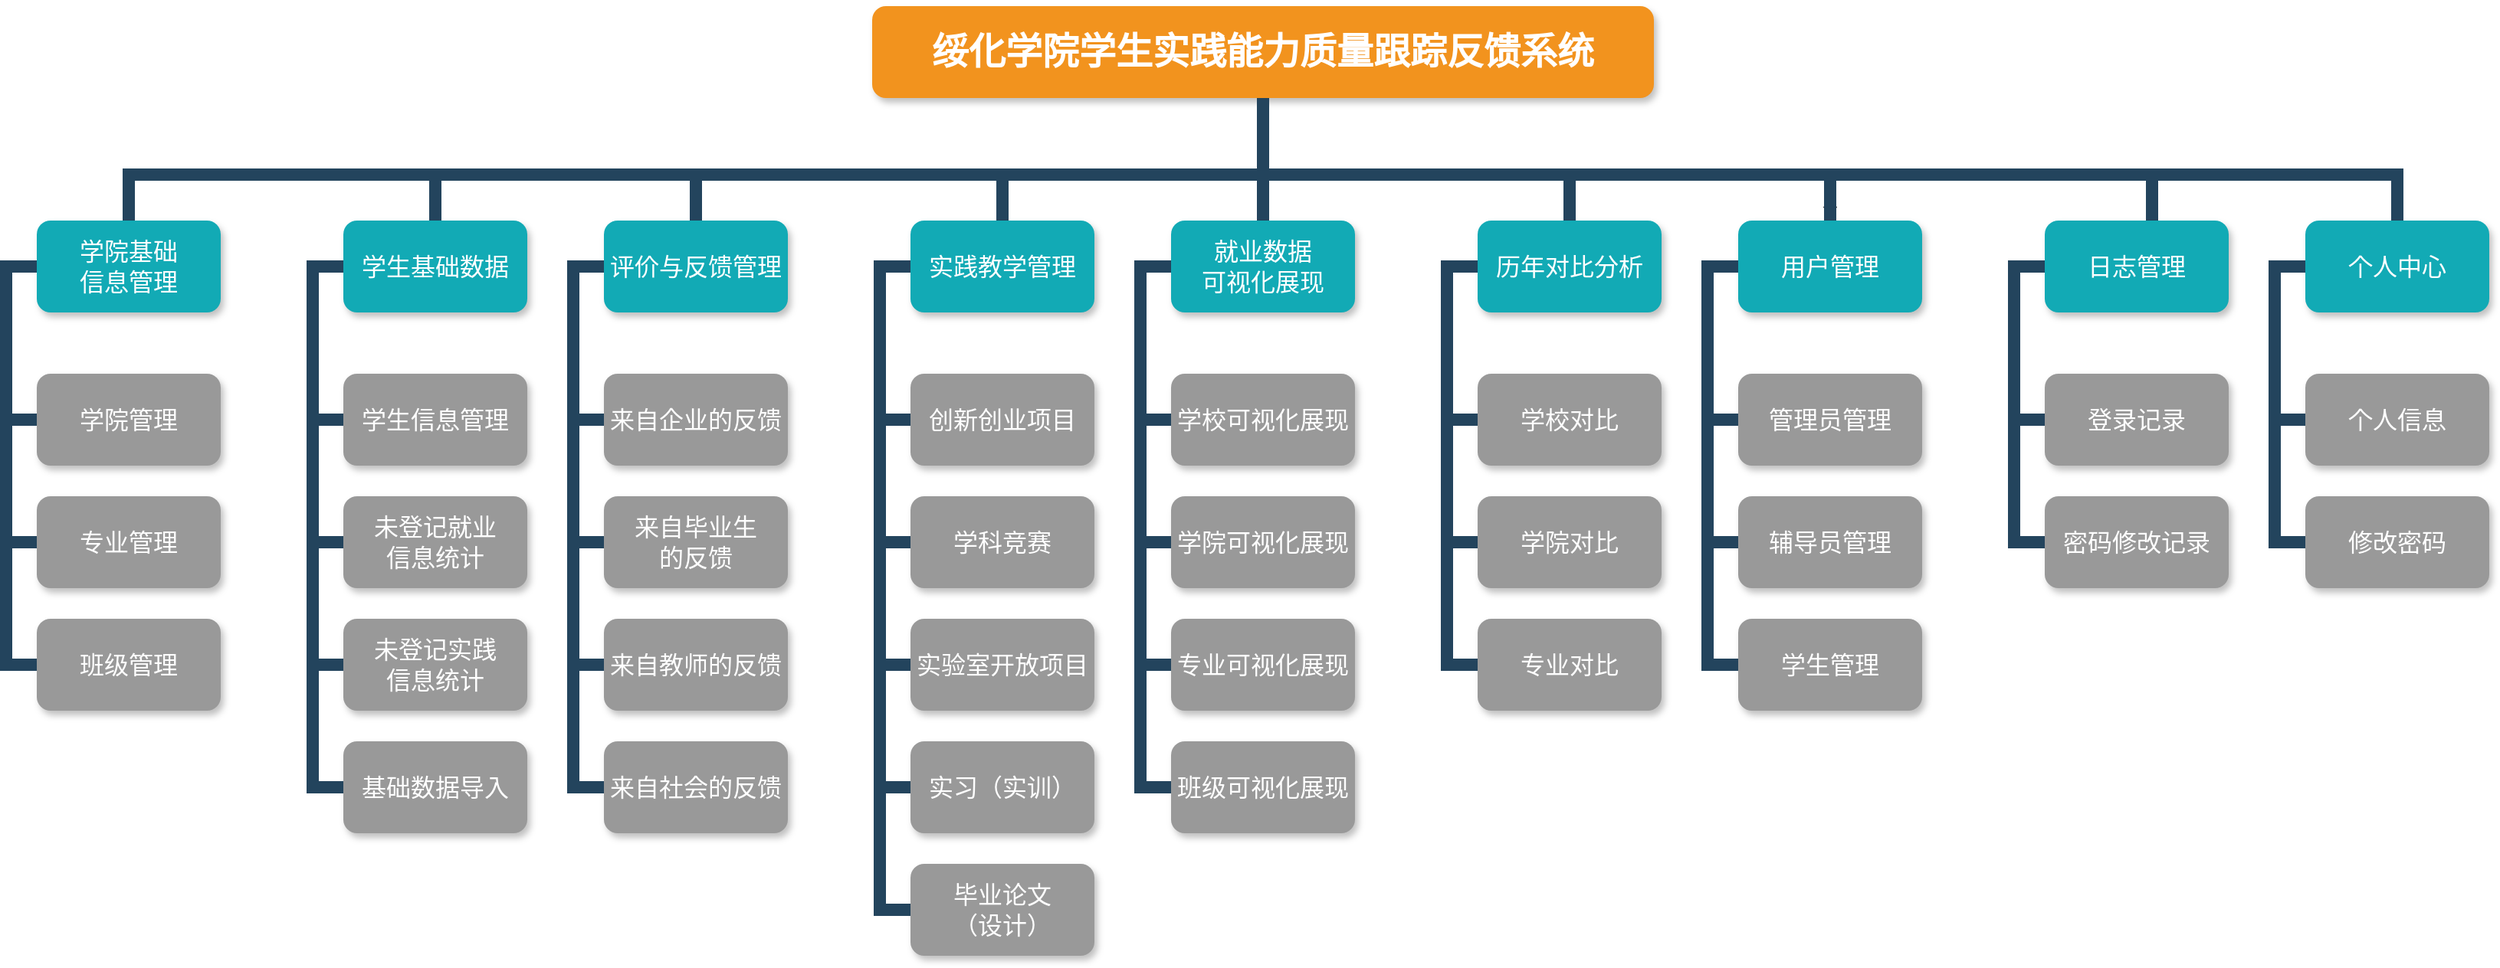 <mxfile version="13.10.0" type="github">
  <diagram name="Page-1" id="64c3da0e-402f-94eb-ee01-a36477274f13">
    <mxGraphModel dx="2031" dy="1007" grid="1" gridSize="10" guides="1" tooltips="1" connect="1" arrows="1" fold="1" page="1" pageScale="1" pageWidth="1169" pageHeight="826" background="#ffffff" math="0" shadow="0">
      <root>
        <mxCell id="0" />
        <mxCell id="1" parent="0" />
        <mxCell id="2" value="绥化学院学生实践能力质量跟踪反馈系统" style="whiteSpace=wrap;rounded=1;shadow=1;strokeColor=none;fontColor=#FFFFFF;fontStyle=1;fontSize=24;fillColor=#F2931E;" parent="1" vertex="1">
          <mxGeometry x="985" y="120" width="510" height="60" as="geometry" />
        </mxCell>
        <mxCell id="10" value="学院基础&#xa;信息管理" style="whiteSpace=wrap;rounded=1;fillColor=#12AAB5;strokeColor=none;shadow=1;fontColor=#FFFFFF;fontSize=16;fontStyle=0" parent="1" vertex="1">
          <mxGeometry x="440" y="260.0" width="120" height="60" as="geometry" />
        </mxCell>
        <mxCell id="12" value="学生基础数据" style="whiteSpace=wrap;rounded=1;fillColor=#12AAB5;strokeColor=none;shadow=1;fontColor=#FFFFFF;fontSize=16;fontStyle=0" parent="1" vertex="1">
          <mxGeometry x="640" y="260.0" width="120" height="60" as="geometry" />
        </mxCell>
        <mxCell id="23" value="学院管理" style="whiteSpace=wrap;rounded=1;fillColor=#999999;strokeColor=none;shadow=1;fontColor=#FFFFFF;fontStyle=0;fontSize=16;" parent="1" vertex="1">
          <mxGeometry x="440.0" y="360.0" width="120" height="60" as="geometry" />
        </mxCell>
        <mxCell id="24" value="专业管理" style="whiteSpace=wrap;rounded=1;fillColor=#999999;strokeColor=none;shadow=1;fontColor=#FFFFFF;fontStyle=0;fontSize=16;" parent="1" vertex="1">
          <mxGeometry x="440.0" y="440.0" width="120" height="60" as="geometry" />
        </mxCell>
        <mxCell id="25" value="班级管理" style="whiteSpace=wrap;rounded=1;fillColor=#999999;strokeColor=none;shadow=1;fontColor=#FFFFFF;fontStyle=0;fontSize=16;" parent="1" vertex="1">
          <mxGeometry x="440.0" y="520.0" width="120" height="60" as="geometry" />
        </mxCell>
        <mxCell id="38" value="学生信息管理" style="whiteSpace=wrap;rounded=1;fillColor=#999999;strokeColor=none;shadow=1;fontColor=#FFFFFF;fontStyle=0;fontSize=16;" parent="1" vertex="1">
          <mxGeometry x="640.0" y="360.0" width="120" height="60" as="geometry" />
        </mxCell>
        <mxCell id="39" value="未登记就业&#xa;信息统计" style="whiteSpace=wrap;rounded=1;fillColor=#999999;strokeColor=none;shadow=1;fontColor=#FFFFFF;fontStyle=0;fontSize=16;" parent="1" vertex="1">
          <mxGeometry x="640.0" y="440.0" width="120" height="60" as="geometry" />
        </mxCell>
        <mxCell id="40" value="未登记实践&#xa;信息统计" style="whiteSpace=wrap;rounded=1;fillColor=#999999;strokeColor=none;shadow=1;fontColor=#FFFFFF;fontStyle=0;fontSize=16;" parent="1" vertex="1">
          <mxGeometry x="640.0" y="520.0" width="120" height="60" as="geometry" />
        </mxCell>
        <mxCell id="41" value="基础数据导入" style="whiteSpace=wrap;rounded=1;fillColor=#999999;strokeColor=none;shadow=1;fontColor=#FFFFFF;fontStyle=0;fontSize=16;" parent="1" vertex="1">
          <mxGeometry x="640.0" y="600.0" width="120" height="60" as="geometry" />
        </mxCell>
        <mxCell id="43" value="评价与反馈管理" style="whiteSpace=wrap;rounded=1;fillColor=#12AAB5;strokeColor=none;shadow=1;fontColor=#FFFFFF;fontSize=16;fontStyle=0" parent="1" vertex="1">
          <mxGeometry x="810.0" y="260.0" width="120" height="60" as="geometry" />
        </mxCell>
        <mxCell id="44" value="实践教学管理" style="whiteSpace=wrap;rounded=1;fillColor=#12AAB5;strokeColor=none;shadow=1;fontColor=#FFFFFF;fontSize=16;fontStyle=0" parent="1" vertex="1">
          <mxGeometry x="1010.0" y="260.0" width="120" height="60" as="geometry" />
        </mxCell>
        <mxCell id="45" value="来自企业的反馈" style="whiteSpace=wrap;rounded=1;fillColor=#999999;strokeColor=none;shadow=1;fontColor=#FFFFFF;fontStyle=0;fontSize=16;" parent="1" vertex="1">
          <mxGeometry x="810.0" y="360.0" width="120" height="60" as="geometry" />
        </mxCell>
        <mxCell id="46" value="来自毕业生&#xa;的反馈" style="whiteSpace=wrap;rounded=1;fillColor=#999999;strokeColor=none;shadow=1;fontColor=#FFFFFF;fontStyle=0;fontSize=16;" parent="1" vertex="1">
          <mxGeometry x="810.0" y="440.0" width="120" height="60" as="geometry" />
        </mxCell>
        <mxCell id="47" value="来自教师的反馈" style="whiteSpace=wrap;rounded=1;fillColor=#999999;strokeColor=none;shadow=1;fontColor=#FFFFFF;fontStyle=0;fontSize=16;" parent="1" vertex="1">
          <mxGeometry x="810.0" y="520.0" width="120" height="60" as="geometry" />
        </mxCell>
        <mxCell id="48" value="来自社会的反馈" style="whiteSpace=wrap;rounded=1;fillColor=#999999;strokeColor=none;shadow=1;fontColor=#FFFFFF;fontStyle=0;fontSize=16;" parent="1" vertex="1">
          <mxGeometry x="810" y="600.0" width="120" height="60" as="geometry" />
        </mxCell>
        <mxCell id="50" value="创新创业项目" style="whiteSpace=wrap;rounded=1;fillColor=#999999;strokeColor=none;shadow=1;fontColor=#FFFFFF;fontStyle=0;fontSize=16;" parent="1" vertex="1">
          <mxGeometry x="1010.0" y="360.0" width="120" height="60" as="geometry" />
        </mxCell>
        <mxCell id="51" value="学科竞赛" style="whiteSpace=wrap;rounded=1;fillColor=#999999;strokeColor=none;shadow=1;fontColor=#FFFFFF;fontStyle=0;fontSize=16;" parent="1" vertex="1">
          <mxGeometry x="1010.0" y="440.0" width="120" height="60" as="geometry" />
        </mxCell>
        <mxCell id="52" value="实验室开放项目" style="whiteSpace=wrap;rounded=1;fillColor=#999999;strokeColor=none;shadow=1;fontColor=#FFFFFF;fontStyle=0;fontSize=16;" parent="1" vertex="1">
          <mxGeometry x="1010.0" y="520.0" width="120" height="60" as="geometry" />
        </mxCell>
        <mxCell id="53" value="实习（实训）" style="whiteSpace=wrap;rounded=1;fillColor=#999999;strokeColor=none;shadow=1;fontColor=#FFFFFF;fontStyle=0;fontSize=16;" parent="1" vertex="1">
          <mxGeometry x="1010.0" y="600.0" width="120" height="60" as="geometry" />
        </mxCell>
        <mxCell id="54" value="毕业论文&#xa;（设计）" style="whiteSpace=wrap;rounded=1;fillColor=#999999;strokeColor=none;shadow=1;fontColor=#FFFFFF;fontStyle=0;fontSize=16;" parent="1" vertex="1">
          <mxGeometry x="1010.0" y="680.0" width="120" height="60" as="geometry" />
        </mxCell>
        <mxCell id="105" value="" style="edgeStyle=elbowEdgeStyle;elbow=horizontal;rounded=0;fontColor=#000000;endArrow=none;endFill=0;strokeWidth=8;strokeColor=#23445D;fontSize=16;fontStyle=0" parent="1" source="10" target="23" edge="1">
          <mxGeometry width="100" height="100" relative="1" as="geometry">
            <mxPoint x="380" y="440" as="sourcePoint" />
            <mxPoint x="480" y="340" as="targetPoint" />
            <Array as="points">
              <mxPoint x="420" y="340" />
            </Array>
          </mxGeometry>
        </mxCell>
        <mxCell id="106" value="" style="edgeStyle=elbowEdgeStyle;elbow=horizontal;rounded=0;fontColor=#000000;endArrow=none;endFill=0;strokeWidth=8;strokeColor=#23445D;fontSize=16;fontStyle=0" parent="1" source="10" target="24" edge="1">
          <mxGeometry width="100" height="100" relative="1" as="geometry">
            <mxPoint x="450" y="300" as="sourcePoint" />
            <mxPoint x="450" y="400" as="targetPoint" />
            <Array as="points">
              <mxPoint x="420" y="360" />
            </Array>
          </mxGeometry>
        </mxCell>
        <mxCell id="110" value="" style="edgeStyle=elbowEdgeStyle;elbow=horizontal;rounded=0;fontColor=#000000;endArrow=none;endFill=0;strokeWidth=8;strokeColor=#23445D;fontSize=16;fontStyle=0" parent="1" source="10" target="25" edge="1">
          <mxGeometry width="100" height="100" relative="1" as="geometry">
            <mxPoint x="480" y="330" as="sourcePoint" />
            <mxPoint x="480" y="430" as="targetPoint" />
            <Array as="points">
              <mxPoint x="420" y="390" />
            </Array>
          </mxGeometry>
        </mxCell>
        <mxCell id="111" value="" style="edgeStyle=elbowEdgeStyle;elbow=horizontal;rounded=0;fontColor=#000000;endArrow=none;endFill=0;strokeWidth=8;strokeColor=#23445D;fontSize=16;fontStyle=0" parent="1" target="38" edge="1">
          <mxGeometry width="100" height="100" relative="1" as="geometry">
            <mxPoint x="630" y="290.0" as="sourcePoint" />
            <mxPoint x="630" y="390.0" as="targetPoint" />
            <Array as="points">
              <mxPoint x="620" y="340" />
            </Array>
          </mxGeometry>
        </mxCell>
        <mxCell id="112" value="" style="edgeStyle=elbowEdgeStyle;elbow=horizontal;rounded=0;fontColor=#000000;endArrow=none;endFill=0;strokeWidth=8;strokeColor=#23445D;fontSize=16;fontStyle=0" parent="1" source="12" target="39" edge="1">
          <mxGeometry width="100" height="100" relative="1" as="geometry">
            <mxPoint x="630" y="290.0" as="sourcePoint" />
            <mxPoint x="630" y="470.0" as="targetPoint" />
            <Array as="points">
              <mxPoint x="620" y="380" />
            </Array>
          </mxGeometry>
        </mxCell>
        <mxCell id="114" value="" style="edgeStyle=elbowEdgeStyle;elbow=horizontal;rounded=0;fontColor=#000000;endArrow=none;endFill=0;strokeWidth=8;strokeColor=#23445D;fontSize=16;fontStyle=0" parent="1" source="12" target="41" edge="1">
          <mxGeometry width="100" height="100" relative="1" as="geometry">
            <mxPoint x="630" y="290.0" as="sourcePoint" />
            <mxPoint x="630.0" y="630.0" as="targetPoint" />
            <Array as="points">
              <mxPoint x="620" y="460" />
            </Array>
          </mxGeometry>
        </mxCell>
        <mxCell id="115" value="" style="edgeStyle=elbowEdgeStyle;elbow=horizontal;rounded=0;fontColor=#000000;endArrow=none;endFill=0;strokeWidth=8;strokeColor=#23445D;fontSize=16;fontStyle=0" parent="1" source="12" target="40" edge="1">
          <mxGeometry width="100" height="100" relative="1" as="geometry">
            <mxPoint x="630" y="290.0" as="sourcePoint" />
            <mxPoint x="630" y="550.0" as="targetPoint" />
            <Array as="points">
              <mxPoint x="620" y="420" />
            </Array>
          </mxGeometry>
        </mxCell>
        <mxCell id="118" value="" style="edgeStyle=elbowEdgeStyle;elbow=horizontal;rounded=0;fontColor=#000000;endArrow=none;endFill=0;strokeWidth=8;strokeColor=#23445D;fontSize=16;fontStyle=0" parent="1" source="43" target="45" edge="1">
          <mxGeometry width="100" height="100" relative="1" as="geometry">
            <mxPoint x="790" y="290.0" as="sourcePoint" />
            <mxPoint x="800.0" y="390" as="targetPoint" />
            <Array as="points">
              <mxPoint x="790" y="340" />
            </Array>
          </mxGeometry>
        </mxCell>
        <mxCell id="119" value="" style="edgeStyle=elbowEdgeStyle;elbow=horizontal;rounded=0;fontColor=#000000;endArrow=none;endFill=0;strokeWidth=8;strokeColor=#23445D;fontSize=16;fontStyle=0" parent="1" source="43" target="46" edge="1">
          <mxGeometry width="100" height="100" relative="1" as="geometry">
            <mxPoint x="800" y="290" as="sourcePoint" />
            <mxPoint x="800.0" y="470" as="targetPoint" />
            <Array as="points">
              <mxPoint x="790" y="380" />
            </Array>
          </mxGeometry>
        </mxCell>
        <mxCell id="121" value="" style="edgeStyle=elbowEdgeStyle;elbow=horizontal;rounded=0;fontColor=#000000;endArrow=none;endFill=0;strokeWidth=8;strokeColor=#23445D;fontSize=16;fontStyle=0" parent="1" source="43" target="48" edge="1">
          <mxGeometry width="100" height="100" relative="1" as="geometry">
            <mxPoint x="800" y="290" as="sourcePoint" />
            <mxPoint x="800" y="630" as="targetPoint" />
            <Array as="points">
              <mxPoint x="790" y="460" />
            </Array>
          </mxGeometry>
        </mxCell>
        <mxCell id="122" value="" style="edgeStyle=elbowEdgeStyle;elbow=horizontal;rounded=0;fontColor=#000000;endArrow=none;endFill=0;strokeWidth=8;strokeColor=#23445D;fontSize=16;fontStyle=0" parent="1" source="43" target="47" edge="1">
          <mxGeometry width="100" height="100" relative="1" as="geometry">
            <mxPoint x="800" y="290" as="sourcePoint" />
            <mxPoint x="800.0" y="550" as="targetPoint" />
            <Array as="points">
              <mxPoint x="790" y="430" />
            </Array>
          </mxGeometry>
        </mxCell>
        <mxCell id="123" value="" style="edgeStyle=elbowEdgeStyle;elbow=horizontal;rounded=0;fontColor=#000000;endArrow=none;endFill=0;strokeWidth=8;strokeColor=#23445D;fontSize=16;fontStyle=0" parent="1" source="44" target="50" edge="1">
          <mxGeometry width="100" height="100" relative="1" as="geometry">
            <mxPoint x="980" y="290.0" as="sourcePoint" />
            <mxPoint x="990.0" y="390" as="targetPoint" />
            <Array as="points">
              <mxPoint x="990" y="340" />
            </Array>
          </mxGeometry>
        </mxCell>
        <mxCell id="124" value="" style="edgeStyle=elbowEdgeStyle;elbow=horizontal;rounded=0;fontColor=#000000;endArrow=none;endFill=0;strokeWidth=8;strokeColor=#23445D;fontSize=16;fontStyle=0" parent="1" source="44" target="51" edge="1">
          <mxGeometry width="100" height="100" relative="1" as="geometry">
            <mxPoint x="990" y="290" as="sourcePoint" />
            <mxPoint x="990.0" y="470" as="targetPoint" />
            <Array as="points">
              <mxPoint x="990" y="380" />
            </Array>
          </mxGeometry>
        </mxCell>
        <mxCell id="125" value="" style="edgeStyle=elbowEdgeStyle;elbow=horizontal;rounded=0;fontColor=#000000;endArrow=none;endFill=0;strokeWidth=8;strokeColor=#23445D;fontSize=16;fontStyle=0" parent="1" source="44" target="54" edge="1">
          <mxGeometry width="100" height="100" relative="1" as="geometry">
            <mxPoint x="990" y="290" as="sourcePoint" />
            <mxPoint x="990" y="710" as="targetPoint" />
            <Array as="points">
              <mxPoint x="990" y="500" />
            </Array>
          </mxGeometry>
        </mxCell>
        <mxCell id="126" value="" style="edgeStyle=elbowEdgeStyle;elbow=horizontal;rounded=0;fontColor=#000000;endArrow=none;endFill=0;strokeWidth=8;strokeColor=#23445D;fontSize=16;fontStyle=0" parent="1" source="44" target="53" edge="1">
          <mxGeometry width="100" height="100" relative="1" as="geometry">
            <mxPoint x="990" y="290" as="sourcePoint" />
            <mxPoint x="990" y="630" as="targetPoint" />
            <Array as="points">
              <mxPoint x="990" y="460" />
            </Array>
          </mxGeometry>
        </mxCell>
        <mxCell id="127" value="" style="edgeStyle=elbowEdgeStyle;elbow=horizontal;rounded=0;fontColor=#000000;endArrow=none;endFill=0;strokeWidth=8;strokeColor=#23445D;fontSize=16;fontStyle=0" parent="1" source="44" target="52" edge="1">
          <mxGeometry width="100" height="100" relative="1" as="geometry">
            <mxPoint x="990" y="290" as="sourcePoint" />
            <mxPoint x="990.0" y="550" as="targetPoint" />
            <Array as="points">
              <mxPoint x="990" y="430" />
            </Array>
          </mxGeometry>
        </mxCell>
        <mxCell id="133" value="就业数据&#xa;可视化展现" style="whiteSpace=wrap;rounded=1;fillColor=#12AAB5;strokeColor=none;shadow=1;fontColor=#FFFFFF;fontSize=16;fontStyle=0" parent="1" vertex="1">
          <mxGeometry x="1180.0" y="260.0" width="120" height="60" as="geometry" />
        </mxCell>
        <mxCell id="134" value="历年对比分析" style="whiteSpace=wrap;rounded=1;fillColor=#12AAB5;strokeColor=none;shadow=1;fontColor=#FFFFFF;fontSize=16;fontStyle=0" parent="1" vertex="1">
          <mxGeometry x="1380.0" y="260.0" width="120" height="60" as="geometry" />
        </mxCell>
        <mxCell id="135" value="学校可视化展现" style="whiteSpace=wrap;rounded=1;fillColor=#999999;strokeColor=none;shadow=1;fontColor=#FFFFFF;fontStyle=0;fontSize=16;" parent="1" vertex="1">
          <mxGeometry x="1180.0" y="360.0" width="120" height="60" as="geometry" />
        </mxCell>
        <mxCell id="136" value="学院可视化展现" style="whiteSpace=wrap;rounded=1;fillColor=#999999;strokeColor=none;shadow=1;fontColor=#FFFFFF;fontStyle=0;fontSize=16;" parent="1" vertex="1">
          <mxGeometry x="1180" y="440.0" width="120" height="60" as="geometry" />
        </mxCell>
        <mxCell id="137" value="专业可视化展现" style="whiteSpace=wrap;rounded=1;fillColor=#999999;strokeColor=none;shadow=1;fontColor=#FFFFFF;fontStyle=0;fontSize=16;" parent="1" vertex="1">
          <mxGeometry x="1180.0" y="520.0" width="120" height="60" as="geometry" />
        </mxCell>
        <mxCell id="138" value="班级可视化展现" style="whiteSpace=wrap;rounded=1;fillColor=#999999;strokeColor=none;shadow=1;fontColor=#FFFFFF;fontStyle=0;fontSize=16;" parent="1" vertex="1">
          <mxGeometry x="1180" y="600.0" width="120" height="60" as="geometry" />
        </mxCell>
        <mxCell id="140" value="学校对比" style="whiteSpace=wrap;rounded=1;fillColor=#999999;strokeColor=none;shadow=1;fontColor=#FFFFFF;fontStyle=0;fontSize=16;" parent="1" vertex="1">
          <mxGeometry x="1380.0" y="360.0" width="120" height="60" as="geometry" />
        </mxCell>
        <mxCell id="141" value="学院对比" style="whiteSpace=wrap;rounded=1;fillColor=#999999;strokeColor=none;shadow=1;fontColor=#FFFFFF;fontStyle=0;fontSize=16;" parent="1" vertex="1">
          <mxGeometry x="1380.0" y="440.0" width="120" height="60" as="geometry" />
        </mxCell>
        <mxCell id="142" value="专业对比" style="whiteSpace=wrap;rounded=1;fillColor=#999999;strokeColor=none;shadow=1;fontColor=#FFFFFF;fontStyle=0;fontSize=16;" parent="1" vertex="1">
          <mxGeometry x="1380.0" y="520.0" width="120" height="60" as="geometry" />
        </mxCell>
        <mxCell id="145" value="" style="edgeStyle=elbowEdgeStyle;elbow=horizontal;rounded=0;fontColor=#000000;endArrow=none;endFill=0;strokeWidth=8;strokeColor=#23445D;fontSize=16;fontStyle=0" parent="1" source="133" target="135" edge="1">
          <mxGeometry width="100" height="100" relative="1" as="geometry">
            <mxPoint x="1160" y="290.0" as="sourcePoint" />
            <mxPoint x="1170.0" y="390" as="targetPoint" />
            <Array as="points">
              <mxPoint x="1160" y="340" />
            </Array>
          </mxGeometry>
        </mxCell>
        <mxCell id="146" value="" style="edgeStyle=elbowEdgeStyle;elbow=horizontal;rounded=0;fontColor=#000000;endArrow=none;endFill=0;strokeWidth=8;strokeColor=#23445D;fontSize=16;fontStyle=0" parent="1" source="133" target="136" edge="1">
          <mxGeometry width="100" height="100" relative="1" as="geometry">
            <mxPoint x="1170" y="290" as="sourcePoint" />
            <mxPoint x="1170.0" y="470" as="targetPoint" />
            <Array as="points">
              <mxPoint x="1160" y="380" />
            </Array>
          </mxGeometry>
        </mxCell>
        <mxCell id="148" value="" style="edgeStyle=elbowEdgeStyle;elbow=horizontal;rounded=0;fontColor=#000000;endArrow=none;endFill=0;strokeWidth=8;strokeColor=#23445D;fontSize=16;fontStyle=0" parent="1" source="133" target="138" edge="1">
          <mxGeometry width="100" height="100" relative="1" as="geometry">
            <mxPoint x="1170" y="290" as="sourcePoint" />
            <mxPoint x="1170" y="630" as="targetPoint" />
            <Array as="points">
              <mxPoint x="1160" y="460" />
            </Array>
          </mxGeometry>
        </mxCell>
        <mxCell id="149" value="" style="edgeStyle=elbowEdgeStyle;elbow=horizontal;rounded=0;fontColor=#000000;endArrow=none;endFill=0;strokeWidth=8;strokeColor=#23445D;fontSize=16;fontStyle=0" parent="1" source="133" target="137" edge="1">
          <mxGeometry width="100" height="100" relative="1" as="geometry">
            <mxPoint x="1170" y="290" as="sourcePoint" />
            <mxPoint x="1170.0" y="550" as="targetPoint" />
            <Array as="points">
              <mxPoint x="1160" y="430" />
            </Array>
          </mxGeometry>
        </mxCell>
        <mxCell id="150" value="" style="edgeStyle=elbowEdgeStyle;elbow=horizontal;rounded=0;fontColor=#000000;endArrow=none;endFill=0;strokeWidth=8;strokeColor=#23445D;fontSize=16;fontStyle=0" parent="1" source="134" target="140" edge="1">
          <mxGeometry width="100" height="100" relative="1" as="geometry">
            <mxPoint x="1350" y="290.0" as="sourcePoint" />
            <mxPoint x="1360.0" y="390" as="targetPoint" />
            <Array as="points">
              <mxPoint x="1360" y="340" />
            </Array>
          </mxGeometry>
        </mxCell>
        <mxCell id="151" value="" style="edgeStyle=elbowEdgeStyle;elbow=horizontal;rounded=0;fontColor=#000000;endArrow=none;endFill=0;strokeWidth=8;strokeColor=#23445D;fontSize=16;fontStyle=0" parent="1" source="134" target="141" edge="1">
          <mxGeometry width="100" height="100" relative="1" as="geometry">
            <mxPoint x="1360" y="290" as="sourcePoint" />
            <mxPoint x="1360.0" y="470" as="targetPoint" />
            <Array as="points">
              <mxPoint x="1360" y="380" />
            </Array>
          </mxGeometry>
        </mxCell>
        <mxCell id="154" value="" style="edgeStyle=elbowEdgeStyle;elbow=horizontal;rounded=0;fontColor=#000000;endArrow=none;endFill=0;strokeWidth=8;strokeColor=#23445D;fontSize=16;fontStyle=0" parent="1" source="134" target="142" edge="1">
          <mxGeometry width="100" height="100" relative="1" as="geometry">
            <mxPoint x="1360" y="290" as="sourcePoint" />
            <mxPoint x="1360.0" y="550" as="targetPoint" />
            <Array as="points">
              <mxPoint x="1360" y="430" />
            </Array>
          </mxGeometry>
        </mxCell>
        <mxCell id="7uPClmpA7277DwavXmE7-244" style="edgeStyle=orthogonalEdgeStyle;rounded=0;orthogonalLoop=1;jettySize=auto;html=1;fontStyle=0" edge="1" parent="1" source="155">
          <mxGeometry relative="1" as="geometry">
            <mxPoint x="1610" y="260" as="targetPoint" />
          </mxGeometry>
        </mxCell>
        <mxCell id="155" value="用户管理" style="whiteSpace=wrap;rounded=1;fillColor=#12AAB5;strokeColor=none;shadow=1;fontColor=#FFFFFF;fontSize=16;fontStyle=0" parent="1" vertex="1">
          <mxGeometry x="1550.0" y="260.0" width="120" height="60" as="geometry" />
        </mxCell>
        <mxCell id="156" value="日志管理" style="whiteSpace=wrap;rounded=1;fillColor=#12AAB5;strokeColor=none;shadow=1;fontColor=#FFFFFF;fontSize=16;fontStyle=0" parent="1" vertex="1">
          <mxGeometry x="1750.0" y="260.0" width="120" height="60" as="geometry" />
        </mxCell>
        <mxCell id="157" value="管理员管理" style="whiteSpace=wrap;rounded=1;fillColor=#999999;strokeColor=none;shadow=1;fontColor=#FFFFFF;fontStyle=0;fontSize=16;" parent="1" vertex="1">
          <mxGeometry x="1550.0" y="360.0" width="120" height="60" as="geometry" />
        </mxCell>
        <mxCell id="158" value="辅导员管理" style="whiteSpace=wrap;rounded=1;fillColor=#999999;strokeColor=none;shadow=1;fontColor=#FFFFFF;fontStyle=0;fontSize=16;" parent="1" vertex="1">
          <mxGeometry x="1550" y="440.0" width="120" height="60" as="geometry" />
        </mxCell>
        <mxCell id="159" value="学生管理" style="whiteSpace=wrap;rounded=1;fillColor=#999999;strokeColor=none;shadow=1;fontColor=#FFFFFF;fontStyle=0;fontSize=16;" parent="1" vertex="1">
          <mxGeometry x="1550.0" y="520.0" width="120" height="60" as="geometry" />
        </mxCell>
        <mxCell id="162" value="登录记录" style="whiteSpace=wrap;rounded=1;fillColor=#999999;strokeColor=none;shadow=1;fontColor=#FFFFFF;fontStyle=0;fontSize=16;" parent="1" vertex="1">
          <mxGeometry x="1750.0" y="360.0" width="120" height="60" as="geometry" />
        </mxCell>
        <mxCell id="163" value="密码修改记录" style="whiteSpace=wrap;rounded=1;fillColor=#999999;strokeColor=none;shadow=1;fontColor=#FFFFFF;fontStyle=0;fontSize=16;" parent="1" vertex="1">
          <mxGeometry x="1750.0" y="440.0" width="120" height="60" as="geometry" />
        </mxCell>
        <mxCell id="167" value="" style="edgeStyle=elbowEdgeStyle;elbow=horizontal;rounded=0;fontColor=#000000;endArrow=none;endFill=0;strokeWidth=8;strokeColor=#23445D;fontSize=16;fontStyle=0" parent="1" source="155" target="157" edge="1">
          <mxGeometry width="100" height="100" relative="1" as="geometry">
            <mxPoint x="1530" y="290.0" as="sourcePoint" />
            <mxPoint x="1540.0" y="390.0" as="targetPoint" />
            <Array as="points">
              <mxPoint x="1530" y="340.0" />
            </Array>
          </mxGeometry>
        </mxCell>
        <mxCell id="168" value="" style="edgeStyle=elbowEdgeStyle;elbow=horizontal;rounded=0;fontColor=#000000;endArrow=none;endFill=0;strokeWidth=8;strokeColor=#23445D;fontSize=16;fontStyle=0" parent="1" source="155" target="158" edge="1">
          <mxGeometry width="100" height="100" relative="1" as="geometry">
            <mxPoint x="1540" y="290.0" as="sourcePoint" />
            <mxPoint x="1540.0" y="470.0" as="targetPoint" />
            <Array as="points">
              <mxPoint x="1530" y="380.0" />
            </Array>
          </mxGeometry>
        </mxCell>
        <mxCell id="171" value="" style="edgeStyle=elbowEdgeStyle;elbow=horizontal;rounded=0;fontColor=#000000;endArrow=none;endFill=0;strokeWidth=8;strokeColor=#23445D;fontSize=16;fontStyle=0" parent="1" source="155" target="159" edge="1">
          <mxGeometry width="100" height="100" relative="1" as="geometry">
            <mxPoint x="1540" y="290.0" as="sourcePoint" />
            <mxPoint x="1540.0" y="550.0" as="targetPoint" />
            <Array as="points">
              <mxPoint x="1530" y="430.0" />
            </Array>
          </mxGeometry>
        </mxCell>
        <mxCell id="172" value="" style="edgeStyle=elbowEdgeStyle;elbow=horizontal;rounded=0;fontColor=#000000;endArrow=none;endFill=0;strokeWidth=8;strokeColor=#23445D;fontSize=16;fontStyle=0" parent="1" source="156" target="162" edge="1">
          <mxGeometry width="100" height="100" relative="1" as="geometry">
            <mxPoint x="1720" y="290.0" as="sourcePoint" />
            <mxPoint x="1730.0" y="390.0" as="targetPoint" />
            <Array as="points">
              <mxPoint x="1730" y="340.0" />
            </Array>
          </mxGeometry>
        </mxCell>
        <mxCell id="173" value="" style="edgeStyle=elbowEdgeStyle;elbow=horizontal;rounded=0;fontColor=#000000;endArrow=none;endFill=0;strokeWidth=8;strokeColor=#23445D;fontSize=16;fontStyle=0" parent="1" source="156" target="163" edge="1">
          <mxGeometry width="100" height="100" relative="1" as="geometry">
            <mxPoint x="1730" y="290.0" as="sourcePoint" />
            <mxPoint x="1730.0" y="470.0" as="targetPoint" />
            <Array as="points">
              <mxPoint x="1730" y="380.0" />
            </Array>
          </mxGeometry>
        </mxCell>
        <mxCell id="177" value="个人中心" style="whiteSpace=wrap;rounded=1;fillColor=#12AAB5;strokeColor=none;shadow=1;fontColor=#FFFFFF;fontSize=16;fontStyle=0" parent="1" vertex="1">
          <mxGeometry x="1920.0" y="260.0" width="120" height="60" as="geometry" />
        </mxCell>
        <mxCell id="179" value="个人信息" style="whiteSpace=wrap;rounded=1;fillColor=#999999;strokeColor=none;shadow=1;fontColor=#FFFFFF;fontStyle=0;fontSize=16;" parent="1" vertex="1">
          <mxGeometry x="1920.0" y="360.0" width="120" height="60" as="geometry" />
        </mxCell>
        <mxCell id="180" value="修改密码" style="whiteSpace=wrap;rounded=1;fillColor=#999999;strokeColor=none;shadow=1;fontColor=#FFFFFF;fontStyle=0;fontSize=16;" parent="1" vertex="1">
          <mxGeometry x="1920" y="440.0" width="120" height="60" as="geometry" />
        </mxCell>
        <mxCell id="189" value="" style="edgeStyle=elbowEdgeStyle;elbow=horizontal;rounded=0;fontColor=#000000;endArrow=none;endFill=0;strokeWidth=8;strokeColor=#23445D;fontSize=16;fontStyle=0" parent="1" source="177" target="179" edge="1">
          <mxGeometry width="100" height="100" relative="1" as="geometry">
            <mxPoint x="1900" y="290.0" as="sourcePoint" />
            <mxPoint x="1910.0" y="390.0" as="targetPoint" />
            <Array as="points">
              <mxPoint x="1900" y="340.0" />
            </Array>
          </mxGeometry>
        </mxCell>
        <mxCell id="190" value="" style="edgeStyle=elbowEdgeStyle;elbow=horizontal;rounded=0;fontColor=#000000;endArrow=none;endFill=0;strokeWidth=8;strokeColor=#23445D;fontSize=16;fontStyle=0" parent="1" source="177" target="180" edge="1">
          <mxGeometry width="100" height="100" relative="1" as="geometry">
            <mxPoint x="1910" y="290.0" as="sourcePoint" />
            <mxPoint x="1910.0" y="470.0" as="targetPoint" />
            <Array as="points">
              <mxPoint x="1900" y="380.0" />
            </Array>
          </mxGeometry>
        </mxCell>
        <mxCell id="229" value="" style="edgeStyle=elbowEdgeStyle;elbow=vertical;rounded=0;fontColor=#000000;endArrow=none;endFill=0;strokeWidth=8;strokeColor=#23445D;entryX=0.5;entryY=0;entryDx=0;entryDy=0;" parent="1" source="2" target="12" edge="1">
          <mxGeometry width="100" height="100" relative="1" as="geometry">
            <mxPoint x="910" y="100" as="sourcePoint" />
            <mxPoint x="600" y="130.0" as="targetPoint" />
            <Array as="points">
              <mxPoint x="1240" y="230" />
              <mxPoint x="1240" y="230" />
            </Array>
          </mxGeometry>
        </mxCell>
        <mxCell id="7uPClmpA7277DwavXmE7-234" value="" style="edgeStyle=elbowEdgeStyle;elbow=vertical;rounded=0;fontColor=#000000;endArrow=none;endFill=0;strokeWidth=8;strokeColor=#23445D;entryX=0.5;entryY=0;entryDx=0;entryDy=0;exitX=0.5;exitY=0;exitDx=0;exitDy=0;fontStyle=0" edge="1" parent="1" source="177" target="10">
          <mxGeometry width="100" height="100" relative="1" as="geometry">
            <mxPoint x="1990" y="230" as="sourcePoint" />
            <mxPoint x="510" y="220" as="targetPoint" />
            <Array as="points">
              <mxPoint x="670" y="230" />
            </Array>
          </mxGeometry>
        </mxCell>
        <mxCell id="7uPClmpA7277DwavXmE7-239" value="" style="edgeStyle=elbowEdgeStyle;elbow=vertical;rounded=0;fontColor=#000000;endArrow=none;endFill=0;strokeWidth=8;strokeColor=#23445D;exitX=0.5;exitY=1;exitDx=0;exitDy=0;" edge="1" parent="1" source="2">
          <mxGeometry width="100" height="100" relative="1" as="geometry">
            <mxPoint x="1150" y="180" as="sourcePoint" />
            <mxPoint x="1820" y="260" as="targetPoint" />
            <Array as="points">
              <mxPoint x="1480" y="230" />
            </Array>
          </mxGeometry>
        </mxCell>
        <mxCell id="7uPClmpA7277DwavXmE7-241" value="" style="edgeStyle=elbowEdgeStyle;elbow=vertical;rounded=0;fontColor=#000000;endArrow=none;endFill=0;strokeWidth=8;strokeColor=#23445D;" edge="1" parent="1">
          <mxGeometry width="100" height="100" relative="1" as="geometry">
            <mxPoint x="1240" y="200" as="sourcePoint" />
            <mxPoint x="1610" y="260" as="targetPoint" />
            <Array as="points">
              <mxPoint x="1430" y="230" />
            </Array>
          </mxGeometry>
        </mxCell>
        <mxCell id="7uPClmpA7277DwavXmE7-245" value="" style="edgeStyle=elbowEdgeStyle;elbow=vertical;rounded=0;fontColor=#000000;endArrow=none;endFill=0;strokeWidth=8;strokeColor=#23445D;entryX=0.5;entryY=0;entryDx=0;entryDy=0;" edge="1" parent="1" target="134">
          <mxGeometry width="100" height="100" relative="1" as="geometry">
            <mxPoint x="1240" y="200" as="sourcePoint" />
            <mxPoint x="1610" y="260" as="targetPoint" />
            <Array as="points">
              <mxPoint x="1430" y="230" />
            </Array>
          </mxGeometry>
        </mxCell>
        <mxCell id="7uPClmpA7277DwavXmE7-246" value="" style="edgeStyle=elbowEdgeStyle;elbow=vertical;rounded=0;fontColor=#000000;endArrow=none;endFill=0;strokeWidth=8;strokeColor=#23445D;entryX=0.5;entryY=0;entryDx=0;entryDy=0;" edge="1" parent="1" target="133">
          <mxGeometry width="100" height="100" relative="1" as="geometry">
            <mxPoint x="1240" y="200" as="sourcePoint" />
            <mxPoint x="1610" y="260" as="targetPoint" />
            <Array as="points">
              <mxPoint x="1430" y="230" />
            </Array>
          </mxGeometry>
        </mxCell>
        <mxCell id="7uPClmpA7277DwavXmE7-247" value="" style="edgeStyle=elbowEdgeStyle;elbow=vertical;rounded=0;fontColor=#000000;endArrow=none;endFill=0;strokeWidth=8;strokeColor=#23445D;entryX=0.5;entryY=0;entryDx=0;entryDy=0;" edge="1" parent="1" target="44">
          <mxGeometry width="100" height="100" relative="1" as="geometry">
            <mxPoint x="1240" y="200" as="sourcePoint" />
            <mxPoint x="1610" y="260" as="targetPoint" />
            <Array as="points">
              <mxPoint x="1430" y="230" />
            </Array>
          </mxGeometry>
        </mxCell>
        <mxCell id="7uPClmpA7277DwavXmE7-248" value="" style="edgeStyle=elbowEdgeStyle;elbow=vertical;rounded=0;fontColor=#000000;endArrow=none;endFill=0;strokeWidth=8;strokeColor=#23445D;entryX=0.5;entryY=0;entryDx=0;entryDy=0;" edge="1" parent="1" target="43">
          <mxGeometry width="100" height="100" relative="1" as="geometry">
            <mxPoint x="1240" y="200" as="sourcePoint" />
            <mxPoint x="1610" y="260" as="targetPoint" />
            <Array as="points">
              <mxPoint x="1430" y="230" />
            </Array>
          </mxGeometry>
        </mxCell>
      </root>
    </mxGraphModel>
  </diagram>
</mxfile>
